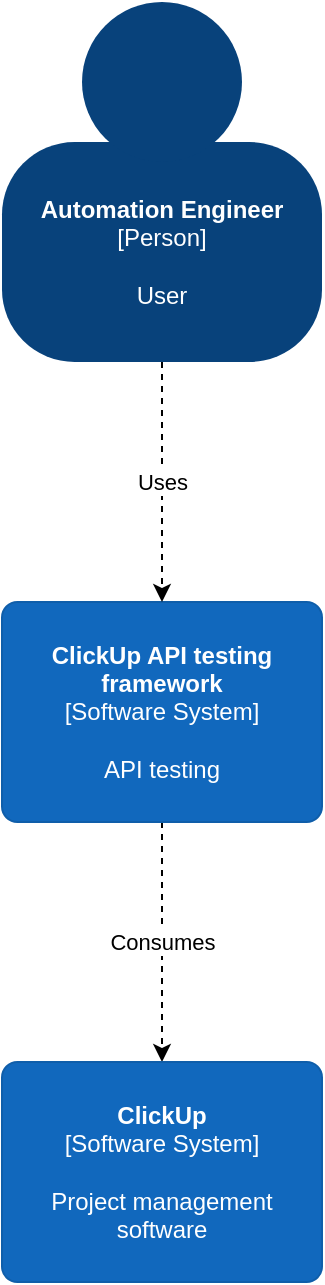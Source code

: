 <mxfile version="12.7.9" type="device" pages="4"><diagram id="s6Le0pt5v-lt3Qg9CM9N" name="Context"><mxGraphModel dx="1422" dy="794" grid="1" gridSize="10" guides="1" tooltips="1" connect="1" arrows="1" fold="1" page="1" pageScale="1" pageWidth="850" pageHeight="1100" math="0" shadow="0"><root><mxCell id="0"/><mxCell id="1" parent="0"/><mxCell id="cQOGqZ8zCDk6o2wabvXX-1" value="" style="group;rounded=0;labelBackgroundColor=none;fillColor=none;fontColor=#ffffff;align=center;html=1;" vertex="1" connectable="0" parent="1"><mxGeometry x="345" y="30" width="160" height="180" as="geometry"/><C4Person as="c4"/></mxCell><object label="&lt;b&gt;Automation Engineer&lt;/b&gt;&lt;div&gt;[Person]&lt;/div&gt;&lt;div&gt;&lt;br&gt;&lt;/div&gt;&lt;div&gt;User" placeholders="1" c4Name="Automation Engineer" c4Type="body" c4Description="User" id="cQOGqZ8zCDk6o2wabvXX-2"><mxCell style="rounded=1;whiteSpace=wrap;html=1;labelBackgroundColor=none;fillColor=#08427b;fontColor=#ffffff;align=center;arcSize=33;strokeColor=3c7fc0;" vertex="1" parent="cQOGqZ8zCDk6o2wabvXX-1"><mxGeometry y="70" width="160" height="110" as="geometry"/><C4Person as="c4"/></mxCell></object><mxCell id="cQOGqZ8zCDk6o2wabvXX-3" value="" style="ellipse;whiteSpace=wrap;html=1;aspect=fixed;rounded=0;labelBackgroundColor=none;fillColor=#08427b;fontSize=12;fontColor=#ffffff;align=center;strokeColor=3c7fc0;" vertex="1" parent="cQOGqZ8zCDk6o2wabvXX-1"><mxGeometry x="40" width="80" height="80" as="geometry"/><C4Person as="c4"/></mxCell><mxCell id="cQOGqZ8zCDk6o2wabvXX-7" value="Consumes" style="edgeStyle=orthogonalEdgeStyle;rounded=0;orthogonalLoop=1;jettySize=auto;html=1;entryX=0.5;entryY=0;entryDx=0;entryDy=0;dashed=1;" edge="1" parent="1" source="cQOGqZ8zCDk6o2wabvXX-4" target="cQOGqZ8zCDk6o2wabvXX-6"><mxGeometry relative="1" as="geometry"/></mxCell><object label="&lt;b&gt;ClickUp API testing framework&lt;/b&gt;&lt;div&gt;[Software System]&lt;/div&gt;&lt;div&gt;&lt;br&gt;&lt;/div&gt;&lt;div&gt;API testing" placeholders="1" c4Name="ClickUp API testing framework" c4Type="SoftwareSystem" c4Description="API testing" id="cQOGqZ8zCDk6o2wabvXX-4"><mxCell style="rounded=1;whiteSpace=wrap;html=1;labelBackgroundColor=none;fillColor=#1168bd;fontColor=#ffffff;align=center;arcSize=7;strokeColor=#0f5eaa;" vertex="1" parent="1"><mxGeometry x="345" y="330" width="160" height="110" as="geometry"/><C4SoftwareSystem as="c4"/></mxCell></object><mxCell id="cQOGqZ8zCDk6o2wabvXX-5" value="Uses" style="edgeStyle=orthogonalEdgeStyle;rounded=0;orthogonalLoop=1;jettySize=auto;html=1;entryX=0.5;entryY=0;entryDx=0;entryDy=0;dashed=1;" edge="1" parent="1" source="cQOGqZ8zCDk6o2wabvXX-2" target="cQOGqZ8zCDk6o2wabvXX-4"><mxGeometry relative="1" as="geometry"/></mxCell><object label="&lt;b&gt;ClickUp&lt;/b&gt;&lt;div&gt;[Software System]&lt;/div&gt;&lt;div&gt;&lt;br&gt;&lt;/div&gt;&lt;div&gt;Project management software" placeholders="1" c4Name="ClickUp" c4Type="SoftwareSystem" c4Description="Project management software" id="cQOGqZ8zCDk6o2wabvXX-6"><mxCell style="rounded=1;whiteSpace=wrap;html=1;labelBackgroundColor=none;fillColor=#1168bd;fontColor=#ffffff;align=center;arcSize=7;strokeColor=#0f5eaa;" vertex="1" parent="1"><mxGeometry x="345" y="560" width="160" height="110" as="geometry"/><C4SoftwareSystem as="c4"/></mxCell></object></root></mxGraphModel></diagram><diagram id="GwIQ9qhLGudEHCssuyLW" name="Container"><mxGraphModel dx="1422" dy="794" grid="1" gridSize="10" guides="1" tooltips="1" connect="1" arrows="1" fold="1" page="1" pageScale="1" pageWidth="850" pageHeight="1100" math="0" shadow="0"><root><mxCell id="gXM67Si6AKUpk-pdMh6m-0"/><mxCell id="gXM67Si6AKUpk-pdMh6m-1" parent="gXM67Si6AKUpk-pdMh6m-0"/><object label="&lt;div style=&quot;text-align: left&quot;&gt;&lt;b&gt;ClickUp API testing framework&lt;/b&gt;&lt;/div&gt;&lt;div style=&quot;text-align: left&quot;&gt;[v1]&lt;/div&gt;" placeholders="1" c4Name="ClickUp API testing framework" c4Type="ExecutionEnvironment" c4Application="v1" id="NLrRyFQ--oQRRzh55Y-H-1"><mxCell style="rounded=1;whiteSpace=wrap;html=1;labelBackgroundColor=none;fillColor=none;fontColor=#000000;align=left;arcSize=3;strokeColor=#000000;verticalAlign=bottom;" vertex="1" parent="gXM67Si6AKUpk-pdMh6m-1"><mxGeometry x="125" y="240" width="600" height="590" as="geometry"/><C4ExecutionEnvironment as="c4"/></mxCell></object><mxCell id="gR5SQhDESbnL5dyE35Dh-2" value="Uses" style="edgeStyle=orthogonalEdgeStyle;rounded=0;orthogonalLoop=1;jettySize=auto;html=1;entryX=0.5;entryY=0;entryDx=0;entryDy=0;dashed=1;" edge="1" parent="gXM67Si6AKUpk-pdMh6m-1" source="xEjoOIo7nhd5fe8txaq2-0" target="XIaskEUuAqnehN-FfUzu-0"><mxGeometry relative="1" as="geometry"/></mxCell><object label="&lt;span&gt;&lt;b&gt;Mocha/Chai&lt;/b&gt;&lt;/span&gt;&lt;div&gt;[Container:&amp;nbsp;&lt;span&gt;NodeJS&lt;/span&gt;&lt;span&gt;]&lt;/span&gt;&lt;/div&gt;&lt;div&gt;&lt;br&gt;&lt;/div&gt;&lt;div&gt;Testing Framework&lt;/div&gt;" placeholders="1" c4Name="Mocha/Chai" c4Type="Container" c4Technology="NodeJS" c4Description="Testing Framework" id="xEjoOIo7nhd5fe8txaq2-0"><mxCell style="rounded=1;whiteSpace=wrap;html=1;labelBackgroundColor=none;fillColor=#438dd5;fontColor=#ffffff;align=center;arcSize=6;strokeColor=#3c7fc0;" vertex="1" parent="gXM67Si6AKUpk-pdMh6m-1"><mxGeometry x="345" y="310" width="160" height="110" as="geometry"/><C4Container as="c4"/></mxCell></object><mxCell id="gR5SQhDESbnL5dyE35Dh-3" value="Uses" style="edgeStyle=orthogonalEdgeStyle;rounded=0;orthogonalLoop=1;jettySize=auto;html=1;entryX=0.5;entryY=0;entryDx=0;entryDy=0;dashed=1;" edge="1" parent="gXM67Si6AKUpk-pdMh6m-1" source="XIaskEUuAqnehN-FfUzu-0" target="XIaskEUuAqnehN-FfUzu-1"><mxGeometry relative="1" as="geometry"/></mxCell><object label="&lt;span&gt;&lt;b&gt;ClickUp API module&lt;/b&gt;&lt;/span&gt;&lt;div&gt;[Container:&amp;nbsp;&lt;span&gt;NodeJS&lt;/span&gt;&lt;span&gt;]&lt;/span&gt;&lt;/div&gt;&lt;div&gt;&lt;br&gt;&lt;/div&gt;&lt;div&gt;Module for using ClickUP API endpoints&lt;/div&gt;" placeholders="1" c4Name="ClickUp API module" c4Type="Container" c4Technology="NodeJS" c4Description="Module for using ClickUP API endpoints" id="XIaskEUuAqnehN-FfUzu-0"><mxCell style="rounded=1;whiteSpace=wrap;html=1;labelBackgroundColor=none;fillColor=#438dd5;fontColor=#ffffff;align=center;arcSize=6;strokeColor=#3c7fc0;" vertex="1" parent="gXM67Si6AKUpk-pdMh6m-1"><mxGeometry x="345" y="485" width="160" height="110" as="geometry"/><C4Container as="c4"/></mxCell></object><mxCell id="gR5SQhDESbnL5dyE35Dh-4" value="Consumes" style="edgeStyle=orthogonalEdgeStyle;rounded=0;orthogonalLoop=1;jettySize=auto;html=1;entryX=0.5;entryY=0;entryDx=0;entryDy=0;dashed=1;" edge="1" parent="gXM67Si6AKUpk-pdMh6m-1" source="XIaskEUuAqnehN-FfUzu-1" target="gR5SQhDESbnL5dyE35Dh-0"><mxGeometry relative="1" as="geometry"><mxPoint x="425" y="870" as="targetPoint"/></mxGeometry></mxCell><object label="&lt;span&gt;&lt;b&gt;SuperAgent module&lt;/b&gt;&lt;/span&gt;&lt;div&gt;[Container:&amp;nbsp;&lt;span&gt;NodeJS&lt;/span&gt;&lt;span&gt;]&lt;/span&gt;&lt;/div&gt;&lt;div&gt;&lt;br&gt;&lt;/div&gt;&lt;div&gt;Module for using HTTP requests&lt;/div&gt;" placeholders="1" c4Name="SuperAgent module" c4Type="Container" c4Technology="NodeJS" c4Description="Module for using HTTP requests" id="XIaskEUuAqnehN-FfUzu-1"><mxCell style="rounded=1;whiteSpace=wrap;html=1;labelBackgroundColor=none;fillColor=#438dd5;fontColor=#ffffff;align=center;arcSize=6;strokeColor=#3c7fc0;" vertex="1" parent="gXM67Si6AKUpk-pdMh6m-1"><mxGeometry x="345" y="670" width="160" height="110" as="geometry"/><C4Container as="c4"/></mxCell></object><object label="&lt;b&gt;ClickUp&lt;/b&gt;&lt;div&gt;[Software System]&lt;/div&gt;&lt;div&gt;&lt;br&gt;&lt;/div&gt;&lt;div&gt;Project management software" placeholders="1" c4Name="ClickUp" c4Type="SoftwareSystem" c4Description="Project management software" id="gR5SQhDESbnL5dyE35Dh-0"><mxCell style="rounded=1;whiteSpace=wrap;html=1;labelBackgroundColor=none;fillColor=#1168bd;fontColor=#ffffff;align=center;arcSize=7;strokeColor=#0f5eaa;" vertex="1" parent="gXM67Si6AKUpk-pdMh6m-1"><mxGeometry x="345" y="860" width="160" height="110" as="geometry"/><C4SoftwareSystem as="c4"/></mxCell></object><mxCell id="Ue-AE2BmhOEjvnaVkUP--0" value="" style="group;rounded=0;labelBackgroundColor=none;fillColor=none;fontColor=#ffffff;align=center;html=1;" vertex="1" connectable="0" parent="gXM67Si6AKUpk-pdMh6m-1"><mxGeometry x="345" y="30" width="160" height="180" as="geometry"/><C4Person as="c4"/></mxCell><object label="&lt;b&gt;Automation Engineer&lt;/b&gt;&lt;div&gt;[Person]&lt;/div&gt;&lt;div&gt;&lt;br&gt;&lt;/div&gt;&lt;div&gt;User" placeholders="1" c4Name="Automation Engineer" c4Type="body" c4Description="User" id="Ue-AE2BmhOEjvnaVkUP--1"><mxCell style="rounded=1;whiteSpace=wrap;html=1;labelBackgroundColor=none;fillColor=#08427b;fontColor=#ffffff;align=center;arcSize=33;strokeColor=3c7fc0;" vertex="1" parent="Ue-AE2BmhOEjvnaVkUP--0"><mxGeometry y="70" width="160" height="110" as="geometry"/><C4Person as="c4"/></mxCell></object><mxCell id="Ue-AE2BmhOEjvnaVkUP--2" value="" style="ellipse;whiteSpace=wrap;html=1;aspect=fixed;rounded=0;labelBackgroundColor=none;fillColor=#08427b;fontSize=12;fontColor=#ffffff;align=center;strokeColor=3c7fc0;" vertex="1" parent="Ue-AE2BmhOEjvnaVkUP--0"><mxGeometry x="40" width="80" height="80" as="geometry"/><C4Person as="c4"/></mxCell><mxCell id="rvXIpeyrU4XWhZ_CwvTl-0" value="Executes" style="edgeStyle=orthogonalEdgeStyle;rounded=0;orthogonalLoop=1;jettySize=auto;html=1;entryX=0.5;entryY=0;entryDx=0;entryDy=0;dashed=1;" edge="1" parent="gXM67Si6AKUpk-pdMh6m-1" source="Ue-AE2BmhOEjvnaVkUP--1" target="xEjoOIo7nhd5fe8txaq2-0"><mxGeometry relative="1" as="geometry"/></mxCell></root></mxGraphModel></diagram><diagram id="7asyMxPdlNwzyCsqdGRT" name="Component ClickUp API module"><mxGraphModel dx="1422" dy="794" grid="1" gridSize="10" guides="1" tooltips="1" connect="1" arrows="1" fold="1" page="1" pageScale="1" pageWidth="850" pageHeight="1100" math="0" shadow="0"><root><mxCell id="m2tz1S6L2VefNgu5KeV0-0"/><mxCell id="m2tz1S6L2VefNgu5KeV0-1" parent="m2tz1S6L2VefNgu5KeV0-0"/><object label="&lt;div style=&quot;text-align: left&quot;&gt;&lt;b&gt;ClickUp API module&lt;/b&gt;&lt;/div&gt;&lt;div style=&quot;text-align: left&quot;&gt;[Module for using ClickUP API endpoints]&lt;/div&gt;" placeholders="1" c4Name="ClickUp API module" c4Type="ExecutionEnvironment" c4Application="Module for using ClickUP API endpoints" id="eyY7j7PcnuNeYJjemCsK-0"><mxCell style="rounded=1;whiteSpace=wrap;html=1;labelBackgroundColor=none;fillColor=none;fontColor=#000000;align=left;arcSize=3;strokeColor=#000000;verticalAlign=bottom;" vertex="1" parent="m2tz1S6L2VefNgu5KeV0-1"><mxGeometry x="20" y="150" width="800" height="810" as="geometry"/><C4ExecutionEnvironment as="c4"/></mxCell></object><mxCell id="zaVKWbfFnYEPCh643v0X-13" value="Requires" style="rounded=0;orthogonalLoop=1;jettySize=auto;html=1;entryX=0.5;entryY=1;entryDx=0;entryDy=0;dashed=1;exitX=0.5;exitY=0;exitDx=0;exitDy=0;" edge="1" parent="m2tz1S6L2VefNgu5KeV0-1" source="KUBNx7UyJFbnTDCFTTuC-0" target="zaVKWbfFnYEPCh643v0X-0"><mxGeometry relative="1" as="geometry"/></mxCell><mxCell id="zaVKWbfFnYEPCh643v0X-14" value="Requires" style="edgeStyle=none;rounded=0;orthogonalLoop=1;jettySize=auto;html=1;entryX=0.5;entryY=1;entryDx=0;entryDy=0;dashed=1;exitX=0.5;exitY=0;exitDx=0;exitDy=0;" edge="1" parent="m2tz1S6L2VefNgu5KeV0-1" source="KUBNx7UyJFbnTDCFTTuC-0" target="zaVKWbfFnYEPCh643v0X-1"><mxGeometry relative="1" as="geometry"/></mxCell><mxCell id="zaVKWbfFnYEPCh643v0X-15" value="Requires" style="edgeStyle=none;rounded=0;orthogonalLoop=1;jettySize=auto;html=1;entryX=0.5;entryY=1;entryDx=0;entryDy=0;dashed=1;exitX=0.5;exitY=0;exitDx=0;exitDy=0;" edge="1" parent="m2tz1S6L2VefNgu5KeV0-1" source="KUBNx7UyJFbnTDCFTTuC-0" target="zaVKWbfFnYEPCh643v0X-2"><mxGeometry relative="1" as="geometry"/></mxCell><mxCell id="zaVKWbfFnYEPCh643v0X-16" value="Requires" style="edgeStyle=none;rounded=0;orthogonalLoop=1;jettySize=auto;html=1;entryX=0.5;entryY=1;entryDx=0;entryDy=0;dashed=1;exitX=0.5;exitY=0;exitDx=0;exitDy=0;" edge="1" parent="m2tz1S6L2VefNgu5KeV0-1" source="KUBNx7UyJFbnTDCFTTuC-0" target="zaVKWbfFnYEPCh643v0X-3"><mxGeometry relative="1" as="geometry"/></mxCell><mxCell id="zaVKWbfFnYEPCh643v0X-17" value="Requires" style="edgeStyle=none;rounded=0;orthogonalLoop=1;jettySize=auto;html=1;exitX=1;exitY=0.5;exitDx=0;exitDy=0;entryX=0;entryY=0.5;entryDx=0;entryDy=0;dashed=1;" edge="1" parent="m2tz1S6L2VefNgu5KeV0-1" source="KUBNx7UyJFbnTDCFTTuC-0" target="zaVKWbfFnYEPCh643v0X-6"><mxGeometry relative="1" as="geometry"/></mxCell><mxCell id="zaVKWbfFnYEPCh643v0X-18" value="Requires" style="edgeStyle=none;rounded=0;orthogonalLoop=1;jettySize=auto;html=1;entryX=0;entryY=0.5;entryDx=0;entryDy=0;dashed=1;exitX=1;exitY=0.5;exitDx=0;exitDy=0;" edge="1" parent="m2tz1S6L2VefNgu5KeV0-1" source="KUBNx7UyJFbnTDCFTTuC-0" target="zaVKWbfFnYEPCh643v0X-8"><mxGeometry relative="1" as="geometry"/></mxCell><mxCell id="zaVKWbfFnYEPCh643v0X-19" value="Requires" style="edgeStyle=none;rounded=0;orthogonalLoop=1;jettySize=auto;html=1;entryX=0.5;entryY=0;entryDx=0;entryDy=0;dashed=1;exitX=0.5;exitY=1;exitDx=0;exitDy=0;" edge="1" parent="m2tz1S6L2VefNgu5KeV0-1" source="KUBNx7UyJFbnTDCFTTuC-0" target="zaVKWbfFnYEPCh643v0X-9"><mxGeometry relative="1" as="geometry"/></mxCell><mxCell id="zaVKWbfFnYEPCh643v0X-20" value="Requires" style="edgeStyle=none;rounded=0;orthogonalLoop=1;jettySize=auto;html=1;entryX=0.5;entryY=0;entryDx=0;entryDy=0;dashed=1;exitX=0.5;exitY=1;exitDx=0;exitDy=0;" edge="1" parent="m2tz1S6L2VefNgu5KeV0-1" source="KUBNx7UyJFbnTDCFTTuC-0" target="zaVKWbfFnYEPCh643v0X-4"><mxGeometry relative="1" as="geometry"/></mxCell><mxCell id="zaVKWbfFnYEPCh643v0X-21" value="Requires" style="edgeStyle=none;rounded=0;orthogonalLoop=1;jettySize=auto;html=1;entryX=0.5;entryY=0;entryDx=0;entryDy=0;dashed=1;exitX=0.5;exitY=1;exitDx=0;exitDy=0;" edge="1" parent="m2tz1S6L2VefNgu5KeV0-1" source="KUBNx7UyJFbnTDCFTTuC-0" target="zaVKWbfFnYEPCh643v0X-11"><mxGeometry relative="1" as="geometry"/></mxCell><mxCell id="zaVKWbfFnYEPCh643v0X-22" value="Requires" style="edgeStyle=none;rounded=0;orthogonalLoop=1;jettySize=auto;html=1;entryX=0.5;entryY=0;entryDx=0;entryDy=0;dashed=1;exitX=0.5;exitY=1;exitDx=0;exitDy=0;" edge="1" parent="m2tz1S6L2VefNgu5KeV0-1" source="KUBNx7UyJFbnTDCFTTuC-0" target="zaVKWbfFnYEPCh643v0X-10"><mxGeometry relative="1" as="geometry"/></mxCell><mxCell id="zaVKWbfFnYEPCh643v0X-23" value="Requires" style="edgeStyle=none;rounded=0;orthogonalLoop=1;jettySize=auto;html=1;entryX=1;entryY=0.5;entryDx=0;entryDy=0;dashed=1;exitX=0;exitY=0.5;exitDx=0;exitDy=0;" edge="1" parent="m2tz1S6L2VefNgu5KeV0-1" source="KUBNx7UyJFbnTDCFTTuC-0" target="zaVKWbfFnYEPCh643v0X-7"><mxGeometry relative="1" as="geometry"/></mxCell><mxCell id="zaVKWbfFnYEPCh643v0X-24" value="Requires" style="edgeStyle=none;rounded=0;orthogonalLoop=1;jettySize=auto;html=1;entryX=1;entryY=0.5;entryDx=0;entryDy=0;dashed=1;exitX=0;exitY=0.5;exitDx=0;exitDy=0;" edge="1" parent="m2tz1S6L2VefNgu5KeV0-1" source="KUBNx7UyJFbnTDCFTTuC-0" target="zaVKWbfFnYEPCh643v0X-5"><mxGeometry relative="1" as="geometry"/></mxCell><mxCell id="hjKojGsY_JHmde6mXUt7-0" value="Uses" style="edgeStyle=none;rounded=0;orthogonalLoop=1;jettySize=auto;html=1;entryX=0.5;entryY=0;entryDx=0;entryDy=0;dashed=1;" edge="1" parent="m2tz1S6L2VefNgu5KeV0-1" source="KUBNx7UyJFbnTDCFTTuC-0" target="hI4KADzAaIx4cewnAV2g-0"><mxGeometry relative="1" as="geometry"/></mxCell><mxCell id="-dkuhtsWX3xhFJZ-k64z-1" value="Uses" style="edgeStyle=none;rounded=0;orthogonalLoop=1;jettySize=auto;html=1;entryX=0;entryY=0.5;entryDx=0;entryDy=0;dashed=1;" edge="1" parent="m2tz1S6L2VefNgu5KeV0-1" source="KUBNx7UyJFbnTDCFTTuC-0" target="-dkuhtsWX3xhFJZ-k64z-0"><mxGeometry relative="1" as="geometry"/></mxCell><object label="&lt;span&gt;&lt;b&gt;ClickUpApi&lt;/b&gt;&lt;/span&gt;&lt;div&gt;[Component:&amp;nbsp;&lt;span&gt;NodeJS module&lt;/span&gt;&lt;span&gt;]&lt;/span&gt;&lt;/div&gt;&lt;div&gt;&lt;br&gt;&lt;/div&gt;&lt;div&gt;ClickUp module for API endpoint.&lt;/div&gt;" placeholders="1" c4Name="ClickUpApi" c4Type="Component" c4Technology="NodeJS module" c4Description="ClickUp module for API endpoint." id="KUBNx7UyJFbnTDCFTTuC-0"><mxCell style="rounded=1;whiteSpace=wrap;html=1;labelBackgroundColor=none;fillColor=#85bbf0;fontColor=#000000;align=center;arcSize=7;strokeColor=#78a8d8;" vertex="1" parent="m2tz1S6L2VefNgu5KeV0-1"><mxGeometry x="345" y="495" width="160" height="110" as="geometry"/><C4Component as="c4"/></mxCell></object><object label="&lt;span&gt;&lt;b&gt;Spaces&lt;/b&gt;&lt;/span&gt;&lt;div&gt;[Component:&amp;nbsp;&lt;span&gt;NodeJS module&lt;/span&gt;&lt;span&gt;]&lt;/span&gt;&lt;/div&gt;&lt;div&gt;&lt;br&gt;&lt;/div&gt;&lt;div&gt;Spaces endpoint module&lt;/div&gt;" placeholders="1" c4Name="Spaces" c4Type="Component" c4Technology="NodeJS module" c4Description="Spaces endpoint module" id="zaVKWbfFnYEPCh643v0X-0"><mxCell style="rounded=1;whiteSpace=wrap;html=1;labelBackgroundColor=none;fillColor=#85bbf0;fontColor=#000000;align=center;arcSize=7;strokeColor=#78a8d8;" vertex="1" parent="m2tz1S6L2VefNgu5KeV0-1"><mxGeometry x="40" y="200" width="160" height="110" as="geometry"/><C4Component as="c4"/></mxCell></object><object label="&lt;span&gt;&lt;b&gt;Folders&lt;/b&gt;&lt;/span&gt;&lt;div&gt;[Component:&amp;nbsp;&lt;span&gt;NodeJS module&lt;/span&gt;&lt;span&gt;]&lt;/span&gt;&lt;/div&gt;&lt;div&gt;&lt;br&gt;&lt;/div&gt;&lt;div&gt;Folders endpoint module&lt;/div&gt;" placeholders="1" c4Name="Folders" c4Type="Component" c4Technology="NodeJS module" c4Description="Folders endpoint module" id="zaVKWbfFnYEPCh643v0X-1"><mxCell style="rounded=1;whiteSpace=wrap;html=1;labelBackgroundColor=none;fillColor=#85bbf0;fontColor=#000000;align=center;arcSize=7;strokeColor=#78a8d8;" vertex="1" parent="m2tz1S6L2VefNgu5KeV0-1"><mxGeometry x="240" y="200" width="160" height="110" as="geometry"/><C4Component as="c4"/></mxCell></object><object label="&lt;span&gt;&lt;b&gt;Lists&lt;/b&gt;&lt;/span&gt;&lt;div&gt;[Component:&amp;nbsp;&lt;span&gt;NodeJS module&lt;/span&gt;&lt;span&gt;]&lt;/span&gt;&lt;/div&gt;&lt;div&gt;&lt;br&gt;&lt;/div&gt;&lt;div&gt;Lists endpoint module&lt;/div&gt;" placeholders="1" c4Name="Lists" c4Type="Component" c4Technology="NodeJS module" c4Description="Lists endpoint module" id="zaVKWbfFnYEPCh643v0X-2"><mxCell style="rounded=1;whiteSpace=wrap;html=1;labelBackgroundColor=none;fillColor=#85bbf0;fontColor=#000000;align=center;arcSize=7;strokeColor=#78a8d8;" vertex="1" parent="m2tz1S6L2VefNgu5KeV0-1"><mxGeometry x="440" y="200" width="160" height="110" as="geometry"/><C4Component as="c4"/></mxCell></object><object label="&lt;span&gt;&lt;b&gt;Tasks&lt;/b&gt;&lt;/span&gt;&lt;div&gt;[Component:&amp;nbsp;&lt;span&gt;NodeJS module&lt;/span&gt;&lt;span&gt;]&lt;/span&gt;&lt;/div&gt;&lt;div&gt;&lt;br&gt;&lt;/div&gt;&lt;div&gt;Tasks endpoint module&lt;/div&gt;" placeholders="1" c4Name="Tasks" c4Type="Component" c4Technology="NodeJS module" c4Description="Tasks endpoint module" id="zaVKWbfFnYEPCh643v0X-3"><mxCell style="rounded=1;whiteSpace=wrap;html=1;labelBackgroundColor=none;fillColor=#85bbf0;fontColor=#000000;align=center;arcSize=7;strokeColor=#78a8d8;" vertex="1" parent="m2tz1S6L2VefNgu5KeV0-1"><mxGeometry x="640" y="200" width="160" height="110" as="geometry"/><C4Component as="c4"/></mxCell></object><object label="&lt;span&gt;&lt;b&gt;TaskTemplates&lt;/b&gt;&lt;/span&gt;&lt;div&gt;[Component:&amp;nbsp;&lt;span&gt;NodeJS module&lt;/span&gt;&lt;span&gt;]&lt;/span&gt;&lt;/div&gt;&lt;div&gt;&lt;br&gt;&lt;/div&gt;&lt;div&gt;Task Templates endpoint module&lt;/div&gt;" placeholders="1" c4Name="TaskTemplates" c4Type="Component" c4Technology="NodeJS module" c4Description="Task Templates endpoint module" id="zaVKWbfFnYEPCh643v0X-4"><mxCell style="rounded=1;whiteSpace=wrap;html=1;labelBackgroundColor=none;fillColor=#85bbf0;fontColor=#000000;align=center;arcSize=7;strokeColor=#78a8d8;" vertex="1" parent="m2tz1S6L2VefNgu5KeV0-1"><mxGeometry x="440" y="800" width="160" height="110" as="geometry"/><C4Component as="c4"/></mxCell></object><object label="&lt;span&gt;&lt;b&gt;Views&lt;/b&gt;&lt;/span&gt;&lt;div&gt;[Component:&amp;nbsp;&lt;span&gt;NodeJS module&lt;/span&gt;&lt;span&gt;]&lt;/span&gt;&lt;/div&gt;&lt;div&gt;&lt;br&gt;&lt;/div&gt;&lt;div&gt;Views endpoint module&lt;/div&gt;" placeholders="1" c4Name="Views" c4Type="Component" c4Technology="NodeJS module" c4Description="Views endpoint module" id="zaVKWbfFnYEPCh643v0X-5"><mxCell style="rounded=1;whiteSpace=wrap;html=1;labelBackgroundColor=none;fillColor=#85bbf0;fontColor=#000000;align=center;arcSize=7;strokeColor=#78a8d8;" vertex="1" parent="m2tz1S6L2VefNgu5KeV0-1"><mxGeometry x="40" y="400" width="160" height="110" as="geometry"/><C4Component as="c4"/></mxCell></object><object label="&lt;span&gt;&lt;b&gt;Checklists&lt;/b&gt;&lt;/span&gt;&lt;div&gt;[Component:&amp;nbsp;&lt;span&gt;NodeJS module&lt;/span&gt;&lt;span&gt;]&lt;/span&gt;&lt;/div&gt;&lt;div&gt;&lt;br&gt;&lt;/div&gt;&lt;div&gt;Checklists endpoint module&lt;/div&gt;" placeholders="1" c4Name="Checklists" c4Type="Component" c4Technology="NodeJS module" c4Description="Checklists endpoint module" id="zaVKWbfFnYEPCh643v0X-6"><mxCell style="rounded=1;whiteSpace=wrap;html=1;labelBackgroundColor=none;fillColor=#85bbf0;fontColor=#000000;align=center;arcSize=7;strokeColor=#78a8d8;" vertex="1" parent="m2tz1S6L2VefNgu5KeV0-1"><mxGeometry x="640" y="360" width="160" height="110" as="geometry"/><C4Component as="c4"/></mxCell></object><object label="&lt;span&gt;&lt;b&gt;Comments&lt;/b&gt;&lt;/span&gt;&lt;div&gt;[Component:&amp;nbsp;&lt;span&gt;NodeJS module&lt;/span&gt;&lt;span&gt;]&lt;/span&gt;&lt;/div&gt;&lt;div&gt;&lt;br&gt;&lt;/div&gt;&lt;div&gt;Comments endpoint module&lt;/div&gt;" placeholders="1" c4Name="Comments" c4Type="Component" c4Technology="NodeJS module" c4Description="Comments endpoint module" id="zaVKWbfFnYEPCh643v0X-7"><mxCell style="rounded=1;whiteSpace=wrap;html=1;labelBackgroundColor=none;fillColor=#85bbf0;fontColor=#000000;align=center;arcSize=7;strokeColor=#78a8d8;" vertex="1" parent="m2tz1S6L2VefNgu5KeV0-1"><mxGeometry x="40" y="600" width="160" height="110" as="geometry"/><C4Component as="c4"/></mxCell></object><object label="&lt;span&gt;&lt;b&gt;Tags&lt;/b&gt;&lt;/span&gt;&lt;div&gt;[Component:&amp;nbsp;&lt;span&gt;NodeJS module&lt;/span&gt;&lt;span&gt;]&lt;/span&gt;&lt;/div&gt;&lt;div&gt;&lt;br&gt;&lt;/div&gt;&lt;div&gt;Tags endpoint module&lt;/div&gt;" placeholders="1" c4Name="Tags" c4Type="Component" c4Technology="NodeJS module" c4Description="Tags endpoint module" id="zaVKWbfFnYEPCh643v0X-8"><mxCell style="rounded=1;whiteSpace=wrap;html=1;labelBackgroundColor=none;fillColor=#85bbf0;fontColor=#000000;align=center;arcSize=7;strokeColor=#78a8d8;" vertex="1" parent="m2tz1S6L2VefNgu5KeV0-1"><mxGeometry x="640" y="640" width="160" height="110" as="geometry"/><C4Component as="c4"/></mxCell></object><object label="&lt;span&gt;&lt;b&gt;Teams&lt;/b&gt;&lt;/span&gt;&lt;div&gt;[Component:&amp;nbsp;&lt;span&gt;NodeJS module&lt;/span&gt;&lt;span&gt;]&lt;/span&gt;&lt;/div&gt;&lt;div&gt;&lt;br&gt;&lt;/div&gt;&lt;div&gt;Teams endpoint module&lt;/div&gt;" placeholders="1" c4Name="Teams" c4Type="Component" c4Technology="NodeJS module" c4Description="Teams endpoint module" id="zaVKWbfFnYEPCh643v0X-9"><mxCell style="rounded=1;whiteSpace=wrap;html=1;labelBackgroundColor=none;fillColor=#85bbf0;fontColor=#000000;align=center;arcSize=7;strokeColor=#78a8d8;" vertex="1" parent="m2tz1S6L2VefNgu5KeV0-1"><mxGeometry x="640" y="800" width="160" height="110" as="geometry"/><C4Component as="c4"/></mxCell></object><object label="&lt;span&gt;&lt;b&gt;Members&lt;/b&gt;&lt;/span&gt;&lt;div&gt;[Component:&amp;nbsp;&lt;span&gt;NodeJS module&lt;/span&gt;&lt;span&gt;]&lt;/span&gt;&lt;/div&gt;&lt;div&gt;&lt;br&gt;&lt;/div&gt;&lt;div&gt;Members endpoint module&lt;/div&gt;" placeholders="1" c4Name="Members" c4Type="Component" c4Technology="NodeJS module" c4Description="Members endpoint module" id="zaVKWbfFnYEPCh643v0X-10"><mxCell style="rounded=1;whiteSpace=wrap;html=1;labelBackgroundColor=none;fillColor=#85bbf0;fontColor=#000000;align=center;arcSize=7;strokeColor=#78a8d8;" vertex="1" parent="m2tz1S6L2VefNgu5KeV0-1"><mxGeometry x="40" y="800" width="160" height="110" as="geometry"/><C4Component as="c4"/></mxCell></object><object label="&lt;span&gt;&lt;b&gt;Goals&lt;/b&gt;&lt;/span&gt;&lt;div&gt;[Component:&amp;nbsp;&lt;span&gt;NodeJS module&lt;/span&gt;&lt;span&gt;]&lt;/span&gt;&lt;/div&gt;&lt;div&gt;&lt;br&gt;&lt;/div&gt;&lt;div&gt;Goals endpoint module&lt;/div&gt;" placeholders="1" c4Name="Goals" c4Type="Component" c4Technology="NodeJS module" c4Description="Goals endpoint module" id="zaVKWbfFnYEPCh643v0X-11"><mxCell style="rounded=1;whiteSpace=wrap;html=1;labelBackgroundColor=none;fillColor=#85bbf0;fontColor=#000000;align=center;arcSize=7;strokeColor=#78a8d8;" vertex="1" parent="m2tz1S6L2VefNgu5KeV0-1"><mxGeometry x="240" y="800" width="160" height="110" as="geometry"/><C4Component as="c4"/></mxCell></object><object label="&lt;span&gt;&lt;b&gt;SuperAgent module&lt;/b&gt;&lt;/span&gt;&lt;div&gt;[Container:&amp;nbsp;&lt;span&gt;NodeJS&lt;/span&gt;&lt;span&gt;]&lt;/span&gt;&lt;/div&gt;&lt;div&gt;&lt;br&gt;&lt;/div&gt;&lt;div&gt;Module for using HTTP requests&lt;/div&gt;" placeholders="1" c4Name="SuperAgent module" c4Type="Container" c4Technology="NodeJS" c4Description="Module for using HTTP requests" id="hI4KADzAaIx4cewnAV2g-0"><mxCell style="rounded=1;whiteSpace=wrap;html=1;labelBackgroundColor=none;fillColor=#438dd5;fontColor=#ffffff;align=center;arcSize=6;strokeColor=#3c7fc0;" vertex="1" parent="m2tz1S6L2VefNgu5KeV0-1"><mxGeometry x="345" y="980" width="160" height="110" as="geometry"/><C4Container as="c4"/></mxCell></object><mxCell id="O1ACOw2dT3VL9lYvlPCu-1" value="Uses" style="edgeStyle=none;rounded=0;orthogonalLoop=1;jettySize=auto;html=1;entryX=0.5;entryY=0;entryDx=0;entryDy=0;dashed=1;" edge="1" parent="m2tz1S6L2VefNgu5KeV0-1" source="O1ACOw2dT3VL9lYvlPCu-0" target="KUBNx7UyJFbnTDCFTTuC-0"><mxGeometry relative="1" as="geometry"/></mxCell><object label="&lt;span&gt;&lt;b&gt;Mocha/Chai&lt;/b&gt;&lt;/span&gt;&lt;div&gt;[Container:&amp;nbsp;&lt;span&gt;NodeJS&lt;/span&gt;&lt;span&gt;]&lt;/span&gt;&lt;/div&gt;&lt;div&gt;&lt;br&gt;&lt;/div&gt;&lt;div&gt;Testing Framework&lt;/div&gt;" placeholders="1" c4Name="Mocha/Chai" c4Type="Container" c4Technology="NodeJS" c4Description="Testing Framework" id="O1ACOw2dT3VL9lYvlPCu-0"><mxCell style="rounded=1;whiteSpace=wrap;html=1;labelBackgroundColor=none;fillColor=#438dd5;fontColor=#ffffff;align=center;arcSize=6;strokeColor=#3c7fc0;" vertex="1" parent="m2tz1S6L2VefNgu5KeV0-1"><mxGeometry x="345" y="20" width="160" height="110" as="geometry"/><C4Container as="c4"/></mxCell></object><object label="&lt;span&gt;&lt;b&gt;Helper&lt;/b&gt;&lt;/span&gt;&lt;div&gt;[Component:&amp;nbsp;&lt;span&gt;NodeJS module&lt;/span&gt;&lt;span&gt;]&lt;/span&gt;&lt;/div&gt;&lt;div&gt;&lt;br&gt;&lt;/div&gt;&lt;div&gt;Basic configuration and helper functions for ClickUp&lt;/div&gt;" placeholders="1" c4Name="Helper" c4Type="Component" c4Technology="NodeJS module" c4Description="Basic configuration and helper functions for ClickUp" id="-dkuhtsWX3xhFJZ-k64z-0"><mxCell style="rounded=1;whiteSpace=wrap;html=1;labelBackgroundColor=none;fillColor=#85bbf0;fontColor=#000000;align=center;arcSize=7;strokeColor=#78a8d8;" vertex="1" parent="m2tz1S6L2VefNgu5KeV0-1"><mxGeometry x="640" y="495" width="160" height="110" as="geometry"/><C4Component as="c4"/></mxCell></object></root></mxGraphModel></diagram><diagram id="_czdI9DcBPP-5jAeQBhF" name="Component Super Agent"><mxGraphModel dx="1422" dy="794" grid="1" gridSize="10" guides="1" tooltips="1" connect="1" arrows="1" fold="1" page="1" pageScale="1" pageWidth="850" pageHeight="1100" math="0" shadow="0"><root><mxCell id="HDpiQZbVt7LvxiVawrX0-0"/><mxCell id="HDpiQZbVt7LvxiVawrX0-1" parent="HDpiQZbVt7LvxiVawrX0-0"/><object label="&lt;div style=&quot;text-align: left&quot;&gt;&lt;b&gt;SuperAgent module&lt;/b&gt;&lt;/div&gt;&lt;div style=&quot;text-align: left&quot;&gt;[Module for using HTTP requests]&lt;/div&gt;" placeholders="1" c4Name="SuperAgent module" c4Type="ExecutionEnvironment" c4Application="Module for using HTTP requests" id="UqoUyc_YYbMUD4Oal9mG-0"><mxCell style="rounded=1;whiteSpace=wrap;html=1;labelBackgroundColor=none;fillColor=none;fontColor=#000000;align=left;arcSize=3;strokeColor=#000000;verticalAlign=bottom;" vertex="1" parent="HDpiQZbVt7LvxiVawrX0-1"><mxGeometry x="20" y="310" width="800" height="470" as="geometry"/><C4ExecutionEnvironment as="c4"/></mxCell></object><mxCell id="UqoUyc_YYbMUD4Oal9mG-12" value="Requires" style="edgeStyle=none;rounded=0;orthogonalLoop=1;jettySize=auto;html=1;entryX=1;entryY=0.5;entryDx=0;entryDy=0;dashed=1;exitX=0;exitY=0.5;exitDx=0;exitDy=0;" edge="1" parent="HDpiQZbVt7LvxiVawrX0-1" source="UqoUyc_YYbMUD4Oal9mG-14" target="UqoUyc_YYbMUD4Oal9mG-20"><mxGeometry relative="1" as="geometry"/></mxCell><mxCell id="MRqlN17SCuiFHq4cuULT-1" value="Consumes" style="edgeStyle=none;rounded=0;orthogonalLoop=1;jettySize=auto;html=1;entryX=0.5;entryY=0;entryDx=0;entryDy=0;dashed=1;" edge="1" parent="HDpiQZbVt7LvxiVawrX0-1" source="UqoUyc_YYbMUD4Oal9mG-14" target="MRqlN17SCuiFHq4cuULT-0"><mxGeometry relative="1" as="geometry"/></mxCell><object label="&lt;span&gt;&lt;b&gt;SuperAgent&lt;/b&gt;&lt;/span&gt;&lt;div&gt;[Component:&amp;nbsp;&lt;span&gt;NodeJS module&lt;/span&gt;&lt;span&gt;]&lt;/span&gt;&lt;/div&gt;&lt;div&gt;&lt;br&gt;&lt;/div&gt;&lt;div&gt;Superagent module API for HTTP requests&lt;/div&gt;" placeholders="1" c4Name="SuperAgent" c4Type="Component" c4Technology="NodeJS module" c4Description="Superagent module API for HTTP requests" id="UqoUyc_YYbMUD4Oal9mG-14"><mxCell style="rounded=1;whiteSpace=wrap;html=1;labelBackgroundColor=none;fillColor=#85bbf0;fontColor=#000000;align=center;arcSize=7;strokeColor=#78a8d8;" vertex="1" parent="HDpiQZbVt7LvxiVawrX0-1"><mxGeometry x="345" y="495" width="160" height="110" as="geometry"/><C4Component as="c4"/></mxCell></object><object label="&lt;span&gt;&lt;b&gt;superagent&lt;/b&gt;&lt;/span&gt;&lt;div&gt;[Component:&amp;nbsp;&lt;span&gt;NodeJS module&lt;/span&gt;&lt;span&gt;]&lt;/span&gt;&lt;/div&gt;&lt;div&gt;&lt;br&gt;&lt;/div&gt;&lt;div&gt;SuperAgent NPM package&lt;/div&gt;" placeholders="1" c4Name="superagent" c4Type="Component" c4Technology="NodeJS module" c4Description="SuperAgent NPM package" id="UqoUyc_YYbMUD4Oal9mG-20"><mxCell style="rounded=1;whiteSpace=wrap;html=1;labelBackgroundColor=none;fillColor=#85bbf0;fontColor=#000000;align=center;arcSize=7;strokeColor=#78a8d8;" vertex="1" parent="HDpiQZbVt7LvxiVawrX0-1"><mxGeometry x="60" y="495" width="160" height="110" as="geometry"/><C4Component as="c4"/></mxCell></object><mxCell id="hh8Dsiz-xlV8qVk3wBcy-1" style="edgeStyle=none;rounded=0;orthogonalLoop=1;jettySize=auto;html=1;entryX=0.5;entryY=0;entryDx=0;entryDy=0;dashed=1;" edge="1" parent="HDpiQZbVt7LvxiVawrX0-1" source="hh8Dsiz-xlV8qVk3wBcy-0" target="UqoUyc_YYbMUD4Oal9mG-14"><mxGeometry relative="1" as="geometry"/></mxCell><object label="&lt;span&gt;&lt;b&gt;ClickUp API module&lt;/b&gt;&lt;/span&gt;&lt;div&gt;[Container:&amp;nbsp;&lt;span&gt;NodeJS&lt;/span&gt;&lt;span&gt;]&lt;/span&gt;&lt;/div&gt;&lt;div&gt;&lt;br&gt;&lt;/div&gt;&lt;div&gt;Module for using ClickUP API endpoints&lt;/div&gt;" placeholders="1" c4Name="ClickUp API module" c4Type="Container" c4Technology="NodeJS" c4Description="Module for using ClickUP API endpoints" id="hh8Dsiz-xlV8qVk3wBcy-0"><mxCell style="rounded=1;whiteSpace=wrap;html=1;labelBackgroundColor=none;fillColor=#438dd5;fontColor=#ffffff;align=center;arcSize=6;strokeColor=#3c7fc0;" vertex="1" parent="HDpiQZbVt7LvxiVawrX0-1"><mxGeometry x="345" y="160" width="160" height="110" as="geometry"/><C4Container as="c4"/></mxCell></object><object label="&lt;b&gt;ClickUp&lt;/b&gt;&lt;div&gt;[Software System]&lt;/div&gt;&lt;div&gt;&lt;br&gt;&lt;/div&gt;&lt;div&gt;Project management software" placeholders="1" c4Name="ClickUp" c4Type="SoftwareSystem" c4Description="Project management software" id="MRqlN17SCuiFHq4cuULT-0"><mxCell style="rounded=1;whiteSpace=wrap;html=1;labelBackgroundColor=none;fillColor=#1168bd;fontColor=#ffffff;align=center;arcSize=7;strokeColor=#0f5eaa;" vertex="1" parent="HDpiQZbVt7LvxiVawrX0-1"><mxGeometry x="345" y="820" width="160" height="110" as="geometry"/><C4SoftwareSystem as="c4"/></mxCell></object></root></mxGraphModel></diagram></mxfile>